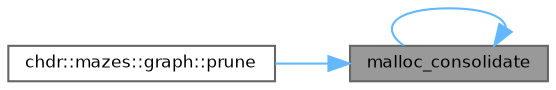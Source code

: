 digraph "malloc_consolidate"
{
 // LATEX_PDF_SIZE
  bgcolor="transparent";
  edge [fontname=Helvetica,fontsize=8,labelfontname=Helvetica,labelfontsize=8];
  node [fontname=Helvetica,fontsize=8,shape=box,height=0.2,width=0.4];
  rankdir="RL";
  Node1 [id="Node000001",label="malloc_consolidate",height=0.2,width=0.4,color="gray40", fillcolor="grey60", style="filled", fontcolor="black",tooltip="Forces heap defragmentation and consolidation by the internal memory allocator."];
  Node1 -> Node1 [id="edge1_Node000001_Node000001",dir="back",color="steelblue1",style="solid",tooltip=" "];
  Node1 -> Node2 [id="edge2_Node000001_Node000002",dir="back",color="steelblue1",style="solid",tooltip=" "];
  Node2 [id="Node000002",label="chdr::mazes::graph::prune",height=0.2,width=0.4,color="grey40", fillcolor="white", style="filled",URL="$d9/dcb/classchdr_1_1mazes_1_1graph_a5d9e7e33eb15c5778780e40b320d4632.html#a5d9e7e33eb15c5778780e40b320d4632",tooltip="Prunes the graph of transitory nodes."];
}
